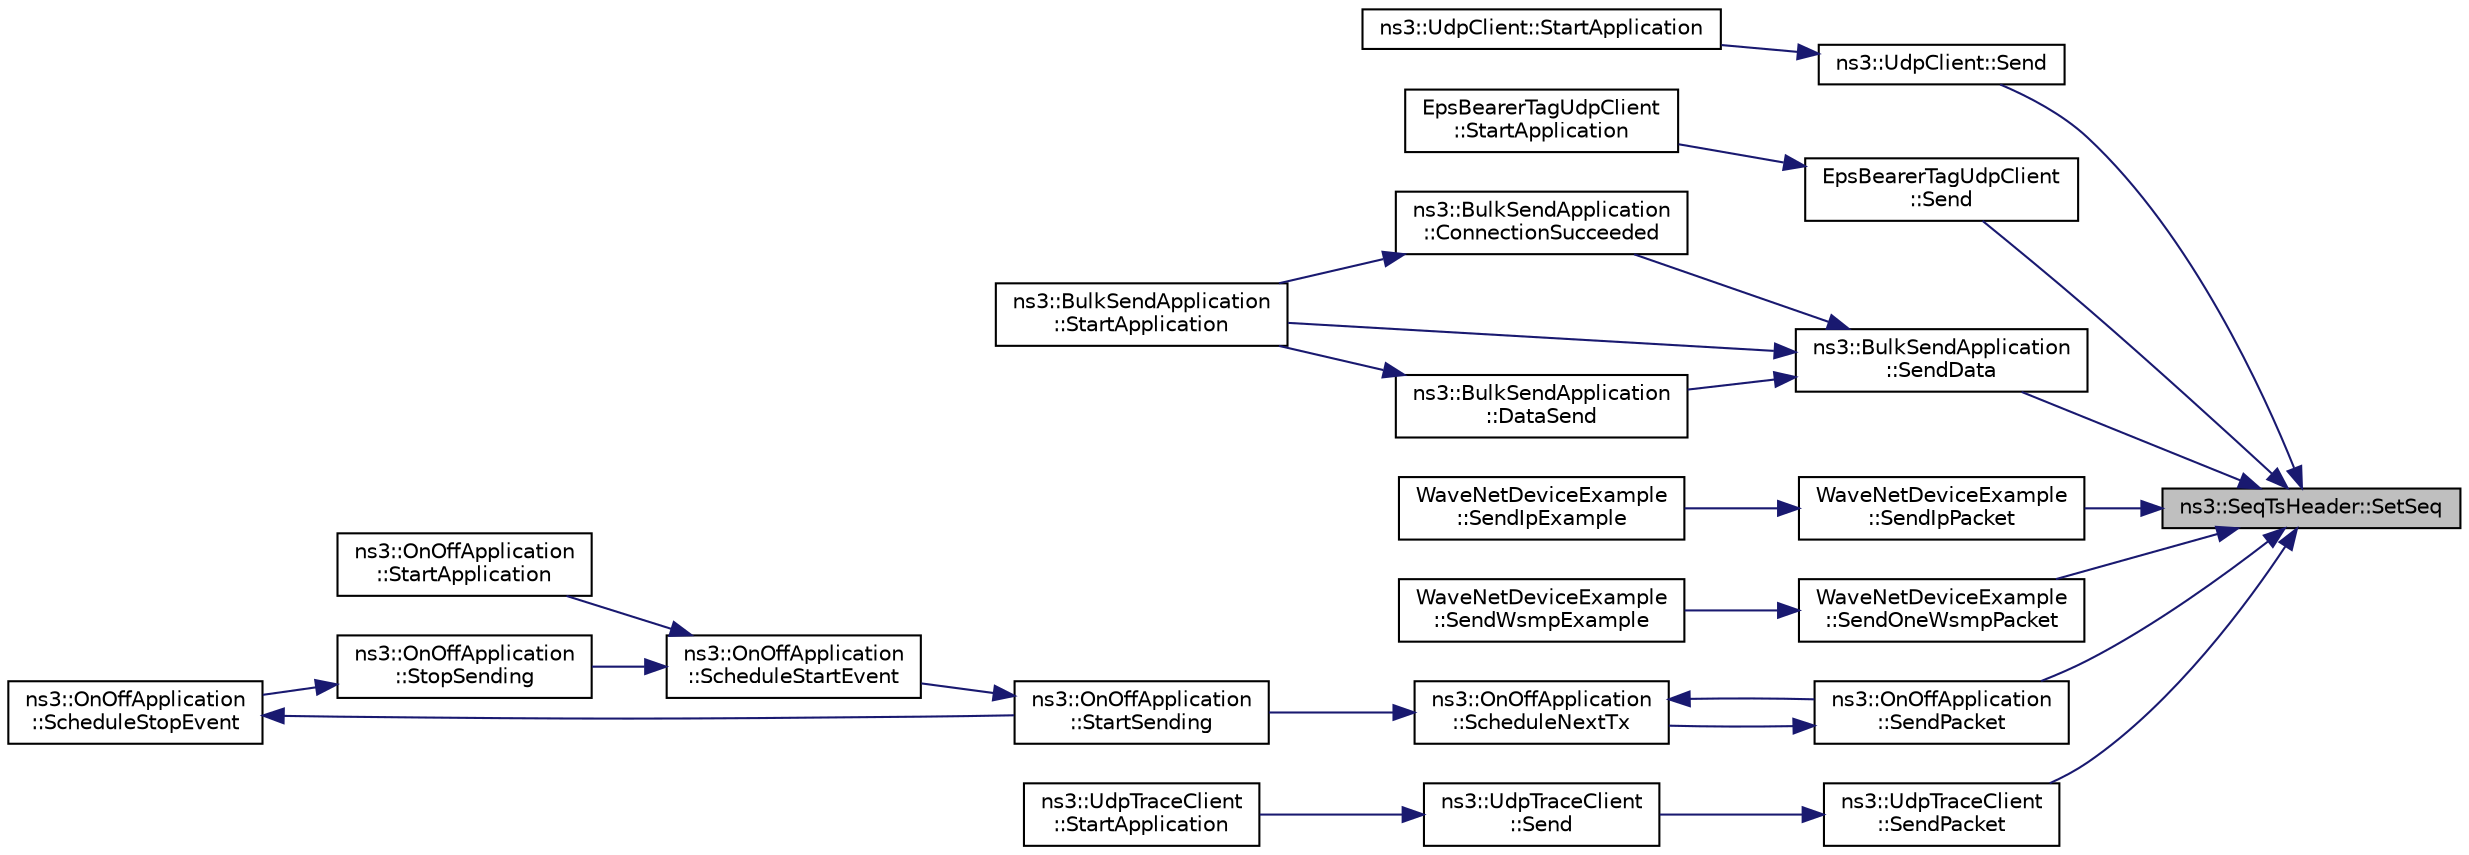 digraph "ns3::SeqTsHeader::SetSeq"
{
 // LATEX_PDF_SIZE
  edge [fontname="Helvetica",fontsize="10",labelfontname="Helvetica",labelfontsize="10"];
  node [fontname="Helvetica",fontsize="10",shape=record];
  rankdir="RL";
  Node1 [label="ns3::SeqTsHeader::SetSeq",height=0.2,width=0.4,color="black", fillcolor="grey75", style="filled", fontcolor="black",tooltip=" "];
  Node1 -> Node2 [dir="back",color="midnightblue",fontsize="10",style="solid",fontname="Helvetica"];
  Node2 [label="ns3::UdpClient::Send",height=0.2,width=0.4,color="black", fillcolor="white", style="filled",URL="$classns3_1_1_udp_client.html#a1f30c47c9851f26913dbff4560979868",tooltip="Send a packet."];
  Node2 -> Node3 [dir="back",color="midnightblue",fontsize="10",style="solid",fontname="Helvetica"];
  Node3 [label="ns3::UdpClient::StartApplication",height=0.2,width=0.4,color="black", fillcolor="white", style="filled",URL="$classns3_1_1_udp_client.html#a18c3a451f2c18d2edc6a634a913f1474",tooltip="Application specific startup code."];
  Node1 -> Node4 [dir="back",color="midnightblue",fontsize="10",style="solid",fontname="Helvetica"];
  Node4 [label="EpsBearerTagUdpClient\l::Send",height=0.2,width=0.4,color="black", fillcolor="white", style="filled",URL="$class_eps_bearer_tag_udp_client.html#a174ab1c14216adab1d1d231746d1a005",tooltip="Send function."];
  Node4 -> Node5 [dir="back",color="midnightblue",fontsize="10",style="solid",fontname="Helvetica"];
  Node5 [label="EpsBearerTagUdpClient\l::StartApplication",height=0.2,width=0.4,color="black", fillcolor="white", style="filled",URL="$class_eps_bearer_tag_udp_client.html#aa750a1c9d67603e34e30cbbdde365380",tooltip="Application specific startup code."];
  Node1 -> Node6 [dir="back",color="midnightblue",fontsize="10",style="solid",fontname="Helvetica"];
  Node6 [label="ns3::BulkSendApplication\l::SendData",height=0.2,width=0.4,color="black", fillcolor="white", style="filled",URL="$classns3_1_1_bulk_send_application.html#a05b7bc55258e4cfff2c2e9a59902d527",tooltip="Send data until the L4 transmission buffer is full."];
  Node6 -> Node7 [dir="back",color="midnightblue",fontsize="10",style="solid",fontname="Helvetica"];
  Node7 [label="ns3::BulkSendApplication\l::ConnectionSucceeded",height=0.2,width=0.4,color="black", fillcolor="white", style="filled",URL="$classns3_1_1_bulk_send_application.html#a64f1bc4e311961311589e77f8309755a",tooltip="Connection Succeeded (called by Socket through a callback)"];
  Node7 -> Node8 [dir="back",color="midnightblue",fontsize="10",style="solid",fontname="Helvetica"];
  Node8 [label="ns3::BulkSendApplication\l::StartApplication",height=0.2,width=0.4,color="black", fillcolor="white", style="filled",URL="$classns3_1_1_bulk_send_application.html#aa3537015cd452ab46e5c80dc36caf865",tooltip="Application specific startup code."];
  Node6 -> Node9 [dir="back",color="midnightblue",fontsize="10",style="solid",fontname="Helvetica"];
  Node9 [label="ns3::BulkSendApplication\l::DataSend",height=0.2,width=0.4,color="black", fillcolor="white", style="filled",URL="$classns3_1_1_bulk_send_application.html#a2641464e28f7d93996e74e8dbad6a15a",tooltip="Send more data as soon as some has been transmitted."];
  Node9 -> Node8 [dir="back",color="midnightblue",fontsize="10",style="solid",fontname="Helvetica"];
  Node6 -> Node8 [dir="back",color="midnightblue",fontsize="10",style="solid",fontname="Helvetica"];
  Node1 -> Node10 [dir="back",color="midnightblue",fontsize="10",style="solid",fontname="Helvetica"];
  Node10 [label="WaveNetDeviceExample\l::SendIpPacket",height=0.2,width=0.4,color="black", fillcolor="white", style="filled",URL="$class_wave_net_device_example.html#a555b10fdbbaa27f47dc1f3487e1dcf0d",tooltip="Send IP packet function."];
  Node10 -> Node11 [dir="back",color="midnightblue",fontsize="10",style="solid",fontname="Helvetica"];
  Node11 [label="WaveNetDeviceExample\l::SendIpExample",height=0.2,width=0.4,color="black", fillcolor="white", style="filled",URL="$class_wave_net_device_example.html#a97da76e52cd76f5054e8c92cfae01a9e",tooltip="Send IP example function."];
  Node1 -> Node12 [dir="back",color="midnightblue",fontsize="10",style="solid",fontname="Helvetica"];
  Node12 [label="WaveNetDeviceExample\l::SendOneWsmpPacket",height=0.2,width=0.4,color="black", fillcolor="white", style="filled",URL="$class_wave_net_device_example.html#a2dc13b30baad7f9e0a3f23d3dc60557c",tooltip="Send one WSMP packet function."];
  Node12 -> Node13 [dir="back",color="midnightblue",fontsize="10",style="solid",fontname="Helvetica"];
  Node13 [label="WaveNetDeviceExample\l::SendWsmpExample",height=0.2,width=0.4,color="black", fillcolor="white", style="filled",URL="$class_wave_net_device_example.html#ad36808acd544ff68268912c9386213fe",tooltip="Send WSMP example function."];
  Node1 -> Node14 [dir="back",color="midnightblue",fontsize="10",style="solid",fontname="Helvetica"];
  Node14 [label="ns3::OnOffApplication\l::SendPacket",height=0.2,width=0.4,color="black", fillcolor="white", style="filled",URL="$classns3_1_1_on_off_application.html#afe6fb4d4e772370c797b722dbe6f7e3f",tooltip="Send a packet."];
  Node14 -> Node15 [dir="back",color="midnightblue",fontsize="10",style="solid",fontname="Helvetica"];
  Node15 [label="ns3::OnOffApplication\l::ScheduleNextTx",height=0.2,width=0.4,color="black", fillcolor="white", style="filled",URL="$classns3_1_1_on_off_application.html#a654fc8acee0ccc66f1c736a06c5e149d",tooltip="Schedule the next packet transmission."];
  Node15 -> Node14 [dir="back",color="midnightblue",fontsize="10",style="solid",fontname="Helvetica"];
  Node15 -> Node16 [dir="back",color="midnightblue",fontsize="10",style="solid",fontname="Helvetica"];
  Node16 [label="ns3::OnOffApplication\l::StartSending",height=0.2,width=0.4,color="black", fillcolor="white", style="filled",URL="$classns3_1_1_on_off_application.html#ac3d42b6fa582b938e0197c1b8c015583",tooltip="Start an On period."];
  Node16 -> Node17 [dir="back",color="midnightblue",fontsize="10",style="solid",fontname="Helvetica"];
  Node17 [label="ns3::OnOffApplication\l::ScheduleStartEvent",height=0.2,width=0.4,color="black", fillcolor="white", style="filled",URL="$classns3_1_1_on_off_application.html#a20124d7b90ced13c6b92388b6ab0d8f9",tooltip="Schedule the next On period start."];
  Node17 -> Node18 [dir="back",color="midnightblue",fontsize="10",style="solid",fontname="Helvetica"];
  Node18 [label="ns3::OnOffApplication\l::StartApplication",height=0.2,width=0.4,color="black", fillcolor="white", style="filled",URL="$classns3_1_1_on_off_application.html#a0d9d5f0f60ec877c788c5c0e55c9587b",tooltip="Application specific startup code."];
  Node17 -> Node19 [dir="back",color="midnightblue",fontsize="10",style="solid",fontname="Helvetica"];
  Node19 [label="ns3::OnOffApplication\l::StopSending",height=0.2,width=0.4,color="black", fillcolor="white", style="filled",URL="$classns3_1_1_on_off_application.html#ab84ce405602879567f051a16ff8518a8",tooltip="Start an Off period."];
  Node19 -> Node20 [dir="back",color="midnightblue",fontsize="10",style="solid",fontname="Helvetica"];
  Node20 [label="ns3::OnOffApplication\l::ScheduleStopEvent",height=0.2,width=0.4,color="black", fillcolor="white", style="filled",URL="$classns3_1_1_on_off_application.html#a77a666c5f73ec9a94fb06ca47c5b6dde",tooltip="Schedule the next Off period start."];
  Node20 -> Node16 [dir="back",color="midnightblue",fontsize="10",style="solid",fontname="Helvetica"];
  Node1 -> Node21 [dir="back",color="midnightblue",fontsize="10",style="solid",fontname="Helvetica"];
  Node21 [label="ns3::UdpTraceClient\l::SendPacket",height=0.2,width=0.4,color="black", fillcolor="white", style="filled",URL="$structns3_1_1_udp_trace_client.html#a7dfbf9354c464bfe8fe303f520c0b83c",tooltip="Send a packet of a given size."];
  Node21 -> Node22 [dir="back",color="midnightblue",fontsize="10",style="solid",fontname="Helvetica"];
  Node22 [label="ns3::UdpTraceClient\l::Send",height=0.2,width=0.4,color="black", fillcolor="white", style="filled",URL="$structns3_1_1_udp_trace_client.html#a050aa4d5fea933c1093099846259f6ce",tooltip="Send a packet."];
  Node22 -> Node23 [dir="back",color="midnightblue",fontsize="10",style="solid",fontname="Helvetica"];
  Node23 [label="ns3::UdpTraceClient\l::StartApplication",height=0.2,width=0.4,color="black", fillcolor="white", style="filled",URL="$structns3_1_1_udp_trace_client.html#a7d28a5a8886372fc6b10d5fe9deca035",tooltip="Application specific startup code."];
}
